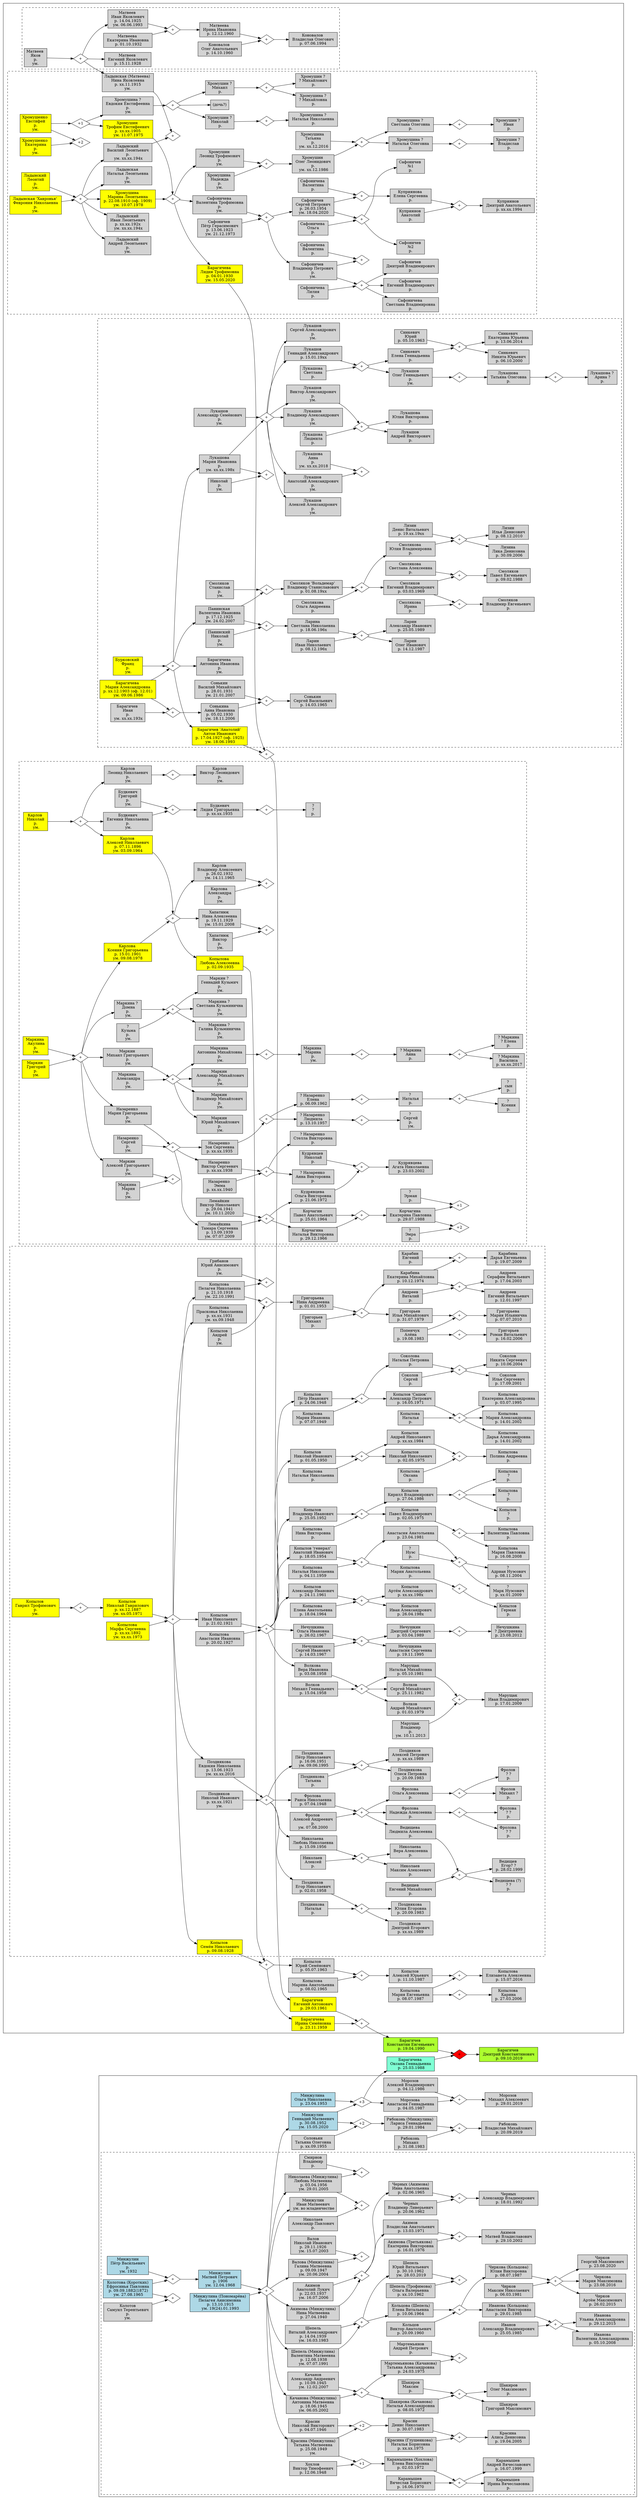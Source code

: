 digraph Генеалогия {
// общее описалово
	fontname=Helvetica;
	// * Линии
	splines=curved;
	//splines=spline;
	splines=true;
	ratio=fill;
	//size="70,10"
	//page="8.5,11"

	// 1 - dot, без "LR" будет сверху вниз
	rankdir=LR;

	// 2 - дерево во все стороны
	//layout="fdp"; 
	mindist=100;

	// 3 - ещё что-то
	//layout="neato";
	//layout="twopi"; // опачки, похоже на правду
	minlen=150;
	overlap=prism;		

// *** ближайшие -- готово
	// люди #a0f008
		subgraph clusterБлижайшие{ color=white
		"БарагичевКЕ"	[style=filled fillcolor=greenyellow shape=box label="Барагичев \n Константин Евгеньевич \n р. 19.04.1990"]
		"МинжулинаОГ"	[style=filled fillcolor=aquamarine shape=box label="Барагичева \n Оксана Геннадьевна \n р. 25.03.1988"]
		"БарагичевДК"	[style=filled fillcolor=greenyellow shape=box label="Барагичев \n Дмитрий Константинович \n р. 09.10.2019"]
		}
		subgraph clusterСоСтороныКонстантина{
		"БарагичевЕА"	[style=filled fillcolor=yellow shape=box label="Барагичев \n Евгений Антонович \n р. 29.03.1961"]
		"БарагичеваИС"	[style=filled fillcolor=yellow shape=box label="Барагичева \n Ирина Семёновна \n р. 23.11.1959"]
		"КопыловСН" 	[style=filled fillcolor=yellow shape=box label="Копылов \n Семён Николаевич \n р. 09.08.1928"]
		"КопыловаЛА"	[style=filled fillcolor=yellow shape=box label="Копылова \n Любовь Алексеевна \n р. 02.09.1935"]
		"КопыловЮС" 	[style=filled shape=box label="Копылов \n Юрий Семёнович \n р. 05.07.1963"]
		"КопыловаМА"	[style=filled shape=box label="Копылова \n Марина Анатольевна \n р. 08.02.1965"]
		"КопыловАЮ" 	[style=filled shape=box label="Копылов \n Алексей Юрьевич \n р. 11.10.1987"]
		"КопыловаМЕ"	[style=filled shape=box label="Копылова \n Мария Евгеньевна \n р. 08.07.1987 "]
		"КопыловаЕА" 	[style=filled shape=box label="Копылова \n Елизавета Алексеевна \n р. 15.07.2016"]
		//"бывшийКопыловойМаши"	[style=filled shape=circle label="?"]
		"КопыловаКарина"	[style=filled shape=box label="Копылова \n Карина \n р. 27.03.2006 "]
		"БарагичевАИ" 	[style=filled fillcolor=yellow shape=box label="Барагичев 'Анатолий' \n Антон Иванович \n р. 17.04.1927 (оф. 1925) \n ум. 18.06.1993"]
		"БарагичеваЛТ"	[style=filled fillcolor=yellow shape=box label="Барагичева \n Лидия Трофимовна \n р. 04.01.1930 \n ум. 15.05.2020"]
		}
		subgraph clusterСоСтороныОксаны{			
		"МинжулинаОН"	[style=filled fillcolor=lightblue shape=box label="Минжулина \n Ольга Николаевна \n р. 23.04.1953"]
		"МинжулинГМ" 	[style=filled fillcolor=lightblue shape=box label="Минжулин \n Геннадий Матвеевич \n р. 30.08.1952 \n ум. 15.05.2020"]
		"МорозовАВ" 	[style=filled shape=box label="Морозов \n Алексей Владимирович \n р. 04.12.1986"]
		"МорозоваАГ"	[style=filled shape=box label="Морозова \n Анастасия Геннадьевна \n р. 04.05.1987"]
		"МорозовМА" 	[style=filled shape=box label="Морозов \n Михаил Алексеевич \n р. 29.01.2019"]
		}

	// союзы
		subgraph clusterБлижайшие{ color=white
			"бракБарагичевМинжулина" [style=filled fillcolor="#ff0000" shape=diamond label="+"]
		}
		"бракБарагичевКопылова" [style=filled fillcolor=white shape=diamond label="+"]
		{"БарагичевКЕ" "МинжулинаОГ"} -> "бракБарагичевМинжулина"
		"бракМинжулинВалова" [style=filled fillcolor=white shape=diamond label="+3"]			
		{"МинжулинГМ" "МинжулинаОН"} -> "бракМинжулинВалова"
		"бракМорозовМинжулина" [style=filled fillcolor=white shape=diamond label="+"]
		{"МорозовАВ" "МорозоваАГ"} -> "бракМорозовМинжулина"
		{"БарагичевЕА" "БарагичеваИС"} -> "бракБарагичевКопылова"
		"бракКопыловКарлова" [style=filled fillcolor=white shape=diamond label="+"]
		{"КопыловСН" "КопыловаЛА"} -> "бракКопыловКарлова"
		"бракКопыловКрылова" [style=filled fillcolor=white shape=diamond label="+"]
		{"КопыловЮС" "КопыловаМА"} -> "бракКопыловКрылова"
		"бракКопыловаЛёшки" [style=filled fillcolor=white shape=diamond label="+"]
		{"КопыловАЮ" "КопыловаМЕ"} -> "бракКопыловаЛёшки"
		"бракКопыловойМаши1" [style=filled fillcolor=white shape=diamond label="+"]
		{"КопыловаМЕ" /*"бывшийКопыловойМаши"*/} -> "бракКопыловойМаши1"		
		subgraph clusterZ1{ color=white
		"бракБарагичевХромушина" [style=filled fillcolor=white shape=diamond label="+"]
		}
		{"БарагичевАИ" "БарагичеваЛТ"} -> "бракБарагичевХромушина"
		
	// дети в союзах вне групп
		"бракБарагичевМинжулина" -> "БарагичевДК"		
	// дети в союзах
		subgraph clusterСоСтороныКонстантина{ //color=white
		"бракБарагичевКопылова" -> "БарагичевКЕ"
		"бракКопыловКарлова" -> "БарагичеваИС"
		"бракКопыловКарлова" -> "КопыловЮС"
		"бракКопыловКрылова" -> "КопыловАЮ"
		"бракКопыловаЛёшки" -> "КопыловаЕА"
		"бракКопыловойМаши1" -> "КопыловаКарина"
		"бракБарагичевХромушина" -> "БарагичевЕА"
		}
		subgraph clusterСоСтороныОксаны{ //color=white
		"бракМинжулинВалова" -> "МинжулинаОГ"
		"бракМинжулинВалова" -> "МорозоваАГ"
		"бракМорозовМинжулина" -> "МорозовМА"
		}

// *** Барагичевы -- готово
	subgraph clusterСоСтороныКонстантина{ 
	// люди
		subgraph clusterA{ style=dashed 
		"БурковскийФ"	[style=filled fillcolor=yellow shape=box label="Бурковский \n Франц \n р. \n ум."]
		"БарагичевИ"	[style=filled shape=box label="Барагичев \n Иван \n р. \n ум. хх.хх.193х"]
		"БарагичеваМА"	[style=filled fillcolor=yellow shape=box label="Барагичева \n Мария Александровна \n р. хх.12.1903 (оф. 12.01) \n ум. 09.06.1986"]
		subgraph clusterY{ style=dashed color=white		
		"СонькинВ"	[style=filled shape=box label="Сонькин \n Василий Михайлович \n р. 28.01.1931 \n ум. 21.01.2007"]
		"СонькинаАИ"	[style=filled shape=box label="Сонькина \n Анна Ивановна \n р. 05.02.1930 \n ум. 18.11.2006"]
		"СонькинСВ"	[style=filled shape=box label="Сонькин \n Сергей Васильевич \n р. 14.03.1965"]
		}
		subgraph clusterX{ style=dashed color=white		
		"ПанинскаяВИ"	[style=filled shape=box label="Панинская \n Валентина Ивановна \n р. 17.12.1925 \n ум. 24.02.2007"]
		"ПанинскийН"	[style=filled shape=box label="Панинский \n Николай \n р. \n ум."]
		"ЛаринаСН"	[style=filled shape=box label="Ларина \n Светлана Николаевна \n р. 18.06.196х"]
		"СмоляковС"	[style=filled shape=box label="Смоляков \n Станислав \n р. \n ум."]
		"СмоляковВС"	[style=filled shape=box label="Смоляков 'Вольдемар' \n Владимир Станиславович \n р. 01.08.19хх"]
		"СмоляковаОА"	[style=filled shape=box label="Смолякова \n Ольга Андреевна \n р. "]
		"СмоляковЕВ"	[style=filled shape=box label="Смоляков \n Евгений Владимирович \n р. 03.03.1969"]
		"СмоляковаЮВ"	[style=filled shape=box label="Смолякова \n Юлия Владимировна \n р. "]
		"СмоляковаСА"	[style=filled shape=box label="Смолякова \n Светлана Алексеевна \n р. "]
		"СмоляковаИрина"	[style=filled shape=box label="Смолякова \n Ирина \n р. "]
		"ЛизинДВ"	[style=filled shape=box label="Лизин \n Денис Витальевич \n р. 19.хх.19хх"]
		"ЛизинаЛД"	[style=filled shape=box label="Лизина \n Лика Денисовна \n р. 30.09.2006"]
		"ЛизинИД"	[style=filled shape=box label="Лизин \n Илья Денисович \n р. 08.12.2010"]
		"СмоляковПЕ"	[style=filled shape=box label="Смоляков\n Павел Евгеньевич \n р. 09.02.1988"]
		"СмоляковВЕ"	[style=filled shape=box label="Смоляков \n Владимир Евгеньевич \n р. "]
		"ЛаринИН"	[style=filled shape=box label="Ларин \n Иван Николаевич \n р. 08.12.196х"]
		"ЛаринОИ"	[style=filled shape=box label="Ларин \n Олег Иванович \n р. 14.12.1987"]
		"ЛаринАИ"	[style=filled shape=box label="Ларин \n Александр Иванович \n р. 25.05.1989"]
		}
		"БарагичеваАИ"	[style=filled shape=box label="Барагичева \n Антонина Ивановна \n р. \n ум. "]
		subgraph clusterЛукашовы{ style=dashed color=white
		"ЛукашоваМИ"	[style=filled shape=box label="Лукашова \n Мария Ивановна \n р. \n ум. хх.хх.198х"]
		"ЛукашовАС"	[style=filled shape=box label="Лукашов \n Александр Семёнович \n р. \n ум. "]
		"НиколайМужЛукашовой"	[style=filled shape=box label="Николай \n р. \n ум. "]
		"ЛукашовВикА"	[style=filled shape=box label="Лукашов \n Виктор Александрович \n р. \n ум. "]
		"ЛукашовГА"	[style=filled shape=box label="Лукашов \n Геннадий Александрович \n р. 15.01.19хх"]
		"ЛукашовВлА"	[style=filled shape=box label="Лукашов \n Владимир Александрович \n р. \n ум. "]
		"ЛукашовАнА"	[style=filled shape=box label="Лукашов \n Анатолий Александрович \n р. \n ум. "]
		"ЛукашоваАнна"	[style=filled shape=box label="Лукашова \n Анна \n р. \n ум. хх.хх.2018"]
		"ЛукашовСА"	[style=filled shape=box label="Лукашов \n Сергей Александрович \n р. \n ум. "]
		"ЛукашовАлА"	[style=filled shape=box label="Лукашов \n Алексей Александрович \n р. \n ум. "]
		"ЛукашоваЛ"	[style=filled shape=box label="Лукашова \n Людмила \n р. "]
		"ЛукашовАВик"	[style=filled shape=box label="Лукашов \n Андрей Викторович \n р. "]
		"ЛукашоваЮВ"	[style=filled shape=box label="Лукашова \n Юлия Викторовна \n р. "]
		"ЛукашоваСвета"	[style=filled shape=box label="Лукашова \n Светлана \n р. "]
		"ЛукашовОГ"	[style=filled shape=box label="Лукашов \n Олег Геннадьевич \n р. \n ум. "]
		"ЛукашоваТО"	[style=filled shape=box label="Лукашова \n Татьяна Олеговна \n р. "]
		"ЛукашоваАрина"	[style=filled shape=box label="Лукашова ? \n Арина ? \n р. "]
		"СинкевичЕГ"	[style=filled shape=box label="Синкевич \n Елена Геннадьевна \n р. "]
		"СинкевичЮрий"	[style=filled shape=box label="Синкевич \n Юрий \n р. 05.10.1963"]
		"СинкевичНЮ"	[style=filled shape=box label="Синкевич \n Никита Юрьевич \n р. 06.10.2000"]
		"СинкевичЕЮ"	[style=filled shape=box label="Синкевич \n Екатерина Юрьевна \n р. 13.06.2014"]
		}

	// союзы
		subgraph clusterЛукашовы{ style=dashed color=white
		"бракЛукашовОлег" [style=filled fillcolor=white shape=diamond label="+"]
		{"ЛукашовОГ"} -> "бракЛукашовОлег"
		"бракЛукашоваТатьяна" [style=filled fillcolor=white shape=diamond label="+"]
		{"ЛукашоваТО"} -> "бракЛукашоваТатьяна"
		"бракСинкевичЛукашова" [style=filled fillcolor=white shape=diamond label="+"]
		{"СинкевичЮрий" "СинкевичЕГ"} -> "бракСинкевичЛукашова"
		"бракЛукашовГеннадий" [style=filled fillcolor=white shape=diamond label="+"]
		{"ЛукашовГА" "ЛукашоваСвета"} -> "бракЛукашовГеннадий"
		"бракЛукашовАнатолий" [style=filled fillcolor=white shape=diamond label="+"]
		{"ЛукашовАнА" "ЛукашоваАнна"} -> "бракЛукашовАнатолий"
		"бракЛукашовВиктор" [style=filled fillcolor=white shape=diamond label="+"]
		{"ЛукашовВикА" "ЛукашоваЛ"} -> "бракЛукашовВиктор"
		"бракЛукашовБарагичева" [style=filled fillcolor=white shape=diamond label="+"]
		{"ЛукашовАС" "ЛукашоваМИ"} -> "бракЛукашовБарагичева"
		"бракЛукашовойМарии" [style=filled fillcolor=white shape=diamond label="+"]
		{"НиколайМужЛукашовой" "ЛукашоваМИ"} -> "бракЛукашовойМарии"
		}
		subgraph clusterX{ style=dashed color=white		
		"бракЛаринПанинская" [style=filled fillcolor=white shape=diamond label="+"]
		{"ЛаринаСН" "ЛаринИН"} -> "бракЛаринПанинская"
		"бракСмоляковВольдемар" [style=filled fillcolor=white shape=diamond label="+"]
		{"СмоляковВС" "СмоляковаОА"} -> "бракСмоляковВольдемар"
		"бракЛизинСмолякова" [style=filled fillcolor=white shape=diamond label="+"]
		{"ЛизинДВ" "СмоляковаЮВ"} -> "бракЛизинСмолякова"
		"бракСмоляковЕвгений1" [style=filled fillcolor=white shape=diamond label="+"]
		{"СмоляковЕВ" "СмоляковаСА"} -> "бракСмоляковЕвгений1"
		"бракСмоляковЕвгений2" [style=filled fillcolor=white shape=diamond label="+"]
		{"СмоляковЕВ" "СмоляковаИрина"} -> "бракСмоляковЕвгений2"
		"бракСмоляковБарагичева" [style=filled fillcolor=white shape=diamond label="+"]
		{"СмоляковС" "ПанинскаяВИ"} -> "бракСмоляковБарагичева"
		"бракПанинскийБарагичева" [style=filled fillcolor=white shape=diamond label="+"]
		{"ПанинскийН" "ПанинскаяВИ"} -> "бракПанинскийБарагичева"
		}
		subgraph clusterY{ style=dashed color=white
 		"бракСонькинБарагичева" [style=filled fillcolor=white shape=diamond label="+"]
		{"СонькинВ" "СонькинаАИ"} -> "бракСонькинБарагичева"
		}
		"бракБурковские" [style=filled fillcolor=white shape=diamond label="+"]
		{"БарагичеваМА" "БурковскийФ"} -> "бракБурковские"
		"бракБарагичевБурковская" [style=filled fillcolor=white shape=diamond label="+"]
		{"БарагичевИ" "БарагичеваМА"} -> "бракБарагичевБурковская"

	// дети
		"бракЛукашовОлег" -> "ЛукашоваТО"
		"бракЛукашоваТатьяна" -> "ЛукашоваАрина"
		"бракСинкевичЛукашова" -> "СинкевичНЮ"
		"бракСинкевичЛукашова" -> "СинкевичЕЮ"
		"бракЛукашовГеннадий" -> "ЛукашовОГ"
		"бракЛукашовГеннадий" -> "СинкевичЕГ"
		"бракЛукашовВиктор" -> "ЛукашоваЮВ"
		"бракЛукашовВиктор" -> "ЛукашовАВик"
		"бракЛукашовБарагичева" -> "ЛукашовВикА"
		"бракЛукашовБарагичева" -> "ЛукашовГА"
		"бракЛукашовБарагичева" -> "ЛукашовВлА"
		"бракЛукашовБарагичева" -> "ЛукашовАнА"
		"бракЛукашовБарагичева" -> "ЛукашовСА"
		"бракЛукашовБарагичева" -> "ЛукашовАлА"
		"бракЛаринПанинская" -> "ЛаринАИ"
		"бракЛаринПанинская" -> "ЛаринОИ"
		"бракСмоляковВольдемар" -> "СмоляковЕВ"
		"бракСмоляковВольдемар" -> "СмоляковаЮВ"
		"бракСмоляковЕвгений1" -> "СмоляковПЕ"
		"бракСмоляковЕвгений2" -> "СмоляковВЕ"
		"бракЛизинСмолякова" -> "ЛизинИД"
		"бракЛизинСмолякова" -> "ЛизинаЛД"
		"бракСмоляковБарагичева" -> "СмоляковВС"
		"бракПанинскийБарагичева" -> "ЛаринаСН"
		"бракБурковские" -> "ПанинскаяВИ"
		"бракБурковские" -> "БарагичеваАИ"
		"бракБурковские" -> "ЛукашоваМИ"
		"бракБарагичевБурковская" -> "СонькинаАИ"
		"бракСонькинБарагичева" -> "СонькинСВ"
		"бракБурковские" -> "БарагичевАИ"
	}

// *** Хромушины -- готово
	// люди
		subgraph clusterZ1{ color=white
		subgraph clusterB{ style=dashed  color=black
 		"ХромушенкоЕ"	[style=filled fillcolor=yellow shape=box label="Хромушенко \n Евстифей \n р. \n ум. "]
 		"ХромушенкоЕк"	[style=filled fillcolor=yellow shape=box label="Хромушенко \n Екатерина \n р. \n ум. "]
		"ЛадынскийЛ"	[style=filled fillcolor=yellow shape=box label="Ладынский \n Леонтий \n р. \n ум. "]
		"ЛадынскаяХ"	[style=filled fillcolor=yellow shape=box label="Ладынская 'Хавронья' \n Феврония Николаевна \n р. \n ум. "]
		"ХромушинТЕ"	[style=filled fillcolor=yellow shape=box label="Хромушин \n Трофим Евстифеевич \n р. хх.хх.1905 \n ум. 11.07.1975"]
		"ХромушинаМЛ"	[style=filled fillcolor=yellow shape=box label="Хромушина \n Марина Леонтьевна \n р. 22.08.1910 (оф. 1909) \n ум. 10.07.1978"]
		"ХромушинаЕЕ"	[style=filled shape=box label="Хромушина ?\n Евдокия Евстифеевна \n р. \n ум."]
		"Хромушина_дочьЕвд"	[style=filled shape=box label="(дочь?)"]
		"ХромушинМих"	[style=filled shape=box label="Хромушин ?\n Михаил \n р."]
		"Хромушин_сынМ"	[style=filled shape=box label="Хромушин ?\n ? Михайлович \n р."]
		"Хромушина_дочьМ"	[style=filled shape=box label="Хромушина ?\n ? Михайловна \n р."]
		"ХромушинНик"	[style=filled shape=box label="Хромушин ?\n Николай \n р."]
		"ХромушинаНН"	[style=filled shape=box label="Хромушина ?\n Наталья Николаевна \n р."]
		"ХромушинЛТ"	[style=filled shape=box label="Хромушин \n Леонид Трофимович \n р. \n ум. "]
		"ХромушинаН"	[style=filled shape=box label="Хромушина \n Надежда \n р. \n ум. "]
		"ХромушинОЛ"	[style=filled shape=box label="Хромушин \n Олег Леонидович \n р. \n ум. хх.12.1986"]
		"ХромушинаТ"	[style=filled shape=box label="Хромушина \n Татьяна \n р. \n ум. хх.12.2016"]
		"ХромушинаНО"	[style=filled shape=box label="Хромушина ? \n Наталья Олеговна \n р. "]
		"ХромушинаСО"	[style=filled shape=box label="Хромушина ? \n Светлана Олеговна \n р. "]
		"ХромушинВс"	[style=filled shape=box label="Хромушин ? \n Владислав \n р."]
		"ХромушинИ"	[style=filled shape=box label="Хромушин ? \n Иван \n р."]
		"СафоничеваВТ"	[style=filled shape=box label="Сафоничева \n Валентина Трофимовна \n р. \n ум. "]
		"СафоничевПГ"	[style=filled shape=box label="Сафоничев \n Пётр Герасимович \n р. 13.06.1923 \n ум. 21.12.1973"]
		"СафоничевСП"	[style=filled shape=box label="Сафоничев \n Сергей Петрович \n р. 26.03.1954 \n ум. 18.04.2020"]
		"СафоничевВП"	[style=filled shape=box label="Сафоничев \n Владимир Петрович \n р. \n ум. "]
		"СафоничеваВал_В"	[style=filled shape=box label="Сафоничева \n Валентина \n р. "]
		"СафоничеваЛл"	[style=filled shape=box label="Сафоничева \n Лилия \n р. "]
		"СафоничевЕВ"	[style=filled shape=box label="Сафоничев \n Евгений Владимирович \n р. "]
		"СафоничевДВ"	[style=filled shape=box label="Сафоничев \n Дмитрий Владимирович \n р. "]
		"СафоничеваСВ"	[style=filled shape=box label="Сафоничева \n Светлана Владимировна \n р. "]
		"СафоничеваО"	[style=filled shape=box label="Сафоничева \n Ольга \n р. "]
		"СафоничеваВал_С"	[style=filled shape=box label="Сафоничева \n Валентина \n р. "]
		"Сафоничев1Серг"	[style=filled shape=box label="Сафоничев \n №1 \n р. "]
		"Сафоничев2Серг"	[style=filled shape=box label="Сафоничев \n №2 \n р. "]
		"КуприяноваЕС"	[style=filled shape=box label="Куприянова \n Елена Сергеевна \n р. "]
		"КуприяновА"	[style=filled shape=box label="Куприянов \n Анатолий \n р. "]
		"КуприяновДА"	[style=filled shape=box label="Куприянов \n Дмитрий Анатольевич \n р. хх.хх.1994"]
		"ЛадынскаяНЛ"	[style=filled shape=box label="Ладынская \n Наталья Леонтьевна \n р. \n ум. "]
		"ЛадынскийАндЛ"	[style=filled shape=box label="Ладынский \n Андрей Леонтьевич \n р. \n ум. "]
		"ЛадынскийВасЛ"	[style=filled shape=box label="Ладынский \n Василий Леонтьевич \n р. \n ум. хх.хх.194х"]
		"ЛадынскийИвЛ"	[style=filled shape=box label="Ладынский \n Иван Леонтьевич \n р. хх.хх.192х \n ум. хх.хх.194х"]
		"ЛадынскаяНЯ"	[style=filled shape=box label="Ладынская (Матвеева) \n Нина Яковлевна \n р. хх.11.1915 \n ум. "]	

	// союзы
		subgraph clusterZ167{ color=white
		"бракКуприяновСафоничева" [style=filled fillcolor=white shape=diamond label="+"]
		{"КуприяновА" "КуприяноваЕС"} -> "бракКуприяновСафоничева"
		"бракСафоничевСергейОл" [style=filled fillcolor=white shape=diamond label="+"]
		{"СафоничевСП" "СафоничеваО"} -> "бракСафоничевСергейОл"
		"бракСафоничевСергейВал" [style=filled fillcolor=white shape=diamond label="+"]
		{"СафоничевСП" "СафоничеваВал_С"} -> "бракСафоничевСергейВал"
		}
		subgraph clusterZ168{ color=white
		"бракСафоничевВладимирЛл" [style=filled fillcolor=white shape=diamond label="+"]
		{"СафоничевВП" "СафоничеваЛл"} -> "бракСафоничевВладимирЛл"
		"бракСафоничевВладимирВал" [style=filled fillcolor=white shape=diamond label="+"]
		{"СафоничевВП" "СафоничеваВал_В"} -> "бракСафоничевВладимирВал"
		}
		"бракСафоничевХромушина" [style=filled fillcolor=white shape=diamond label="+"]
		{"СафоничевПГ" "СафоничеваВТ"} -> "бракСафоничевХромушина"
		"бракХромушинаНО" [style=filled fillcolor=white shape=diamond label="+"]
		{"ХромушинаНО"} -> "бракХромушинаНО"
		"бракХромушинаСО" [style=filled fillcolor=white shape=diamond label="+"]
		{"ХромушинаСО"} -> "бракХромушинаСО"
		"бракХромушинОлег" [style=filled fillcolor=white shape=diamond label="+"]
		{"ХромушинОЛ" "ХромушинаТ"} -> "бракХромушинОлег"
		"бракХромушинЛеонид" [style=filled fillcolor=white shape=diamond label="+"]
		{"ХромушинЛТ" "ХромушинаН"} -> "бракХромушинЛеонид"
		"бракХромушинойЕвдокии" [style=filled fillcolor=white shape=diamond label="+"]
		{"ХромушинаЕЕ"} -> "бракХромушинойЕвдокии"
		"бракХромушинаМих" [style=filled fillcolor=white shape=diamond label="+"]
		{"ХромушинМих"} -> "бракХромушинаМих"
		"бракХромушинаНик" [style=filled fillcolor=white shape=diamond label="+"]
		{"ХромушинНик"} -> "бракХромушинаНик"
		"бракЛадынский" [style=filled fillcolor=white shape=diamond label="+"]
		{"ЛадынскийЛ" "ЛадынскаяХ"} -> "бракЛадынский"
		"бракХромушенко1" [style=filled fillcolor=white shape=diamond label="+1"]
		{"ХромушенкоЕ"} -> "бракХромушенко1"
		"бракХромушенко2" [style=filled fillcolor=white shape=diamond label="+2"]
		{"ХромушенкоЕ" "ХромушенкоЕк"} -> "бракХромушенко2"
		"бракХромушенкоЛадынская" [style=filled fillcolor=white shape=diamond label="+"]
		{"ХромушинТЕ" "ХромушинаМЛ"} -> "бракХромушенкоЛадынская"
		"бракЛадынскийМатвеева" [style=filled fillcolor=white shape=diamond label="+"]
		{"ЛадынскийВасЛ" "ЛадынскаяНЯ"} -> "бракЛадынскийМатвеева"

	// дети
		"бракКуприяновСафоничева" -> "КуприяновДА"
		"бракСафоничевСергейВал" -> "КуприяноваЕС"
		"бракСафоничевСергейОл" -> "Сафоничев1Серг"
		"бракСафоничевСергейОл" -> "Сафоничев2Серг"
		"бракСафоничевВладимирЛл" -> "СафоничеваСВ"
		"бракСафоничевВладимирЛл" -> "СафоничевДВ"
		"бракСафоничевВладимирЛл" -> "СафоничевЕВ"
		"бракСафоничевХромушина" -> "СафоничевСП"
		"бракСафоничевХромушина" -> "СафоничевВП"
		"бракХромушинаМих" -> "Хромушина_дочьМ"
		"бракХромушинаМих" -> "Хромушин_сынМ"
		"бракХромушинаНик" -> "ХромушинаНН"
		"бракХромушинойЕвдокии" -> "ХромушинМих"
		"бракХромушинойЕвдокии" -> "ХромушинНик"
		"бракХромушинойЕвдокии" -> "Хромушина_дочьЕвд"
		"бракХромушинЛеонид" -> "ХромушинОЛ"
		"бракХромушинОлег" -> "ХромушинаСО"
		"бракХромушинОлег" -> "ХромушинаНО"
		"бракХромушинаСО" -> "ХромушинИ"
		"бракХромушинаНО" -> "ХромушинВс"
		"бракХромушенкоЛадынская" -> "ХромушинЛТ"
		"бракХромушенкоЛадынская" -> "БарагичеваЛТ"
		"бракХромушенкоЛадынская" -> "СафоничеваВТ"
		"бракЛадынский" -> "ЛадынскийАндЛ"
		"бракЛадынский" -> "ЛадынскийВасЛ"
		"бракЛадынский" -> "ЛадынскийИвЛ"
		"бракЛадынский" -> "ЛадынскаяНЛ"
		"бракЛадынский" -> "ХромушинаМЛ"
		"бракХромушенко1" -> "ХромушинТЕ"
		"бракХромушенко1" -> "ХромушинаЕЕ"
		}
	}	

// *** Матвеевы -- готово
	// люди
		subgraph clusterZ1{ color=white
		subgraph clusterZ{ style=dashed color=black
 		"МатвеевЯков"	[style=filled shape=box label="Матвеев \n Яков \n р. \n ум. "]
		"МатвеевИвЯк"	[style=filled shape=box label="Матвеев \n Иван Яковлевич \n р. 14.04.1925 \n ум. 06.06.1993 "]
		"МатвеевЕвЯк"	[style=filled shape=box label="Матвеев \n Евгений Яковлевич \n р. 15.11.1928 "]
		"МатвееваЕИ"	[style=filled shape=box label="Матвеева \n Екатерина Ивановна \n р. 01.10.1932"]
		"МатвееваИИ"	[style=filled shape=box label="Матвеева \n Ирина Ивановна \n р. 12.12.1960"]
		"КоноваловОА"	[style=filled shape=box label="Коновалов \n Олег Анатольевич \n р. 14.10.1960 "]
		"КоноваловВО"	[style=filled shape=box label="Коновалов \n Владислав Олегович \n р. 07.06.1994 "]

	// союзы
		"бракМатвеевИ" [style=filled fillcolor=white shape=diamond label="+"]
		{"МатвеевИвЯк" "МатвееваЕИ"} -> "бракМатвеевИ"
		"бракМатвеевЯ" [style=filled fillcolor=white shape=diamond label="+"]
		{"МатвеевЯков"} -> "бракМатвеевЯ"
		"бракКоноваловМатвеева" [style=filled fillcolor=white shape=diamond label="+"]
		{"КоноваловОА" "МатвееваИИ"} -> "бракКоноваловМатвеева"

	// дети	
		"бракМатвеевЯ" -> "МатвеевИвЯк"
		"бракМатвеевЯ" -> "МатвеевЕвЯк"
		"бракМатвеевЯ" -> "ЛадынскаяНЯ"
		"бракМатвеевИ" -> "МатвееваИИ"
		"бракКоноваловМатвеева" -> "КоноваловВО"
		}}

// *** Маркины-Карловы 
	// люди	
		subgraph clusterD{ style=dashed
		"МаркинГ"	[style=filled fillcolor=yellow shape=box label="Маркин \n  Григорий \n р. \n ум."]
		"МаркинаАк"	[style=filled fillcolor=yellow shape=box label="Маркина \n  Акулина \n р. \n ум."]
		subgraph clusterЛюбовиАлексеевныРодня{ style=dotted "КопыловаЛА" color=white
		subgraph clusterДетиКсении{ style=dotted "КопыловаЛА" color=white
		"КарловВА"	[style=filled shape=box label="Карлов \n Владимир Алексеевич \n р. 26.02.1932 \n ум. 14.11.1965 "]
		"КарловаА"	[style=filled shape=box label="Карлова \n Александра \n р. \n ум."]
		"ХапатнюкВ"	[style=filled shape=box label="Хапатнюк \n Виктор \n р. \n ум."]
		"ХапатнюкНА"	[style=filled shape=box label="Хапатнюк \n Нина Алексеевна \n р. 19.11.1929 \n ум. 15.01.2008 "]
		}
		"МаркинАкМ"	[style=filled shape=box label="Маркин \n  Александр Михайлович \n р. \n ум."]
		"МаркинВлМ"	[style=filled shape=box label="Маркин \n Владимир Михайлович \n р. \n ум."]
		"МаркинЮМ"	[style=filled shape=box label="Маркин \n  Юрий Михайлович \n р. \n ум."]
		"МаркинаАтМ"	[style=filled shape=box label="Маркина \n Антонина Михайловна \n р. \n ум."]
		"МаркинаСК"	[style=filled shape=box label="Маркина ? \n Светлана Кузьминична \n р. \n ум."]
		"МаркинаГК"	[style=filled shape=box label="Маркина ? \n Галина Кузьминична \n р. \n ум."]
		"МаркинГК"	[style=filled shape=box label="Маркин ? \n Геннадий Кузьмич \n р. \n ум."]
		}
		"НазаренкоС"	[style=filled shape=box label=" Назаренко \n  Сергей \n р. \n ум."]
		"НазаренкоМГ"	[style=filled shape=box label="Назаренко \n Мария Григорьевна \n р. \n ум."]
		"МаркинМГ"	[style=filled shape=box label="Маркин \n Михаил Григорьевич \n р. \n ум."]
		"МаркинаАл"	[style=filled shape=box label="Маркина \n  Александра \n р. \n ум."]
		"МаркинАГ"	[style=filled shape=box label="Маркин \n Алексей Григорьевич \n р. \n ум."]
		"Домна"	[style=filled shape=box label="Маркина ? \n  Домна \n р. \n ум."]
		"Кузьма"	[style=filled shape=box label=" ? \n  Кузьма \n р. \n ум."]
		"КарловАН"	[style=filled fillcolor=yellow fillcolor=yellow shape=box label="Карлов \n Алексей Николаевич \n р. 07.11.1896 \n ум. 03.09.1964 "]
		"КарловаКГ"	[style=filled fillcolor=yellow shape=box label="Карлова \n Ксения Григорьевна \n р. 15.01.1901 \n ум. 09.08.1978 "]
		"МаркинаМар"	[style=filled shape=box label="Маркина \n  Мария \n р. \n ум."]
		subgraph clusterНазаренко{ style=dotted color=white
		"НазаренкоЗС"	[style=filled shape=box label="Назаренко \n Зоя Сергеевна \n р. хх.хх.1935 "]
		"НазаренкоВС"	[style=filled shape=box label="Назаренко \n Виктор Сергеевич \n р. хх.хх.1938 "]
		"НазаренкоЭмма"	[style=filled shape=box label="Назаренко \n Эмма \n р. хх.хх.1940 "]
		"ЛемайкинаТС"	[style=filled shape=box label="Лемайкина \n Тамара Сергеевна \n р. 13.09.1939 \n ум. 07.07.2009 "]
		"ЛемайкинВН"	[style=filled shape=box label="Лемайкин \n Виктор Николаевич \n р. 29.04.1941 \n ум. 10.11.2020 "]
		}
		subgraph clusterКарловыБудкевич{ style=dotted color=white
		"КарловНик"	[style=filled fillcolor=yellow shape=box label="Карлов \n Николай \n р. \n ум."]
		"КарловЛН"	[style=filled shape=box label=" Карлов \n Леонид Николаевич \n р. \n ум."]
		"БудкевичЕН"	[style=filled shape=box label=" Будкевич \n Евгения Николаевна \n р. \n ум."]
		"БудкевичГр"	[style=filled shape=box label=" Будкевич \n Григорий \n р. \n ум."]
		"КарловВЛ"	[style=filled shape=box label=" Карлов \n Виктор Леонидович \n р. \n ум."]
		"БудкевичЛГ"	[style=filled shape=box label=" Будкевич \n Лидия Григорьевна \n р. хх.хх.1935 "]
		"БудкевичСын"	[style=filled shape=box label=" ? \n ? \n р. "]
		}
		"МаркинаМн"	[style=filled shape=box label="Маркина \n Марина \n р. \n ум."]
		"МаркинаАнна"	[style=filled shape=box label=" ? Маркина \n Анна \n р. "]
		"МаркинВас"	[style=filled shape=box label=" ? Маркина \n Василиса \n р. хх.хх.2017"]
		"МаркинаЕл"	[style=filled shape=box label=" ? Маркина \n ? Елена \n р. "]
		"НазаренкоЕлена"	[style=filled shape=box label="? Назаренко \n Елена \n р. 06.09.1962"]
		"неНазаренкоНаталья"	[style=filled shape=box label="? \n Наталья \n р. "]
		"неНазаренкоКсения"	[style=filled shape=box label="? \n Ксения \n р. "]
		"неНазаренкоМальчик"	[style=filled shape=box label="? \n сын \n р. "]
		"НазаренкоЛюдмила"	[style=filled shape=box label="? Назаренко \n Людмила \n р. 13.10.1957"]
		"неНазаренкоСергей"	[style=filled shape=box label="? \n Сергей \n р. \n ум."]
		"НазаренкоСВ"	[style=filled shape=box label="? Назаренко \n Стелла Викторовна \n р. "]
		"НазаренкоАВ"	[style=filled shape=box label="? Назаренко \n Анна Викторовна \n р. "]
		"КудрявцеваОВ"	[style=filled shape=box label="Кудрявцева \n Ольга Викторовна \n р. 21.06.1972"]
		"КудрявцевН"	[style=filled shape=box label="Кудрявцев \n Николай \n р. "]
		"КорчагинаНВ"	[style=filled shape=box label="Корчагина \n Наталья Викторовна \n р. 29.12.1966"]
		"КорчагинПав"	[style=filled shape=box label="Корчагин \n Павел Анатольевич \n р. 25.01.1964"]
		"КудрявцеваАН"	[style=filled shape=box label="Кудрявцева \n Агата Николаевна \n р. 23.03.2002"]
		"КорчагинаЕП"	[style=filled shape=box label="Корчагина \n Екатерина Павловна \n р. 29.07.1988"]
		"неКорчагинЭрман"	[style=filled shape=box label="? \n Эрман \n р. "]
		"неКорчагинЭмра"	[style=filled shape=box label="? \n Эмра \n р. "]
	// союзы
		"бракМаркинойАнны" [style=filled fillcolor=white shape=diamond label="+"]
		{"МаркинаАнна"} -> "бракМаркинойАнны"
		"бракМаркинойАнт" [style=filled fillcolor=white shape=diamond label="+"]
		{"МаркинаАтМ"} -> "бракМаркинойАнт"
		"бракМаркинойМн" [style=filled fillcolor=white shape=diamond label="+"]
		{"МаркинаМн"} -> "бракМаркинойМн"
		"бракМаркинаАл" [style=filled fillcolor=white shape=diamond label="+"]
		{"МаркинАГ" "МаркинаМар"} -> "бракМаркинаАл"
		"бракМаркинаМих" [style=filled fillcolor=white shape=diamond label="+"]
		{"МаркинМГ" "МаркинаАл"} -> "бракМаркинаМих"
		"бракНазаренкоМаркина" [style=filled fillcolor=white shape=diamond label="+"]
		{"НазаренкоС" "НазаренкоМГ"} -> "бракНазаренкоМаркина"
		"бракКузьмыДомны" [style=filled fillcolor=white shape=diamond label="+"]
		{"Кузьма" "Домна"} -> "бракКузьмыДомны"
		"бракМаркины" [style=filled fillcolor=white shape=diamond label="+"]
		{"МаркинГ" "МаркинаАк"} -> "бракМаркины"
		"бракКарловМаркина" [style=filled fillcolor=white shape=diamond label="+"]
		{"КарловаКГ" "КарловАН"} -> "бракКарловМаркина"
		"бракКарловы2" [style=filled fillcolor=white shape=diamond label="+"]
		{"КарловВА" "КарловаА"} -> "бракКарловы2"
		"бракХапатнюкКарлова" [style=filled fillcolor=white shape=diamond label="+"]
		{"ХапатнюкВ" "ХапатнюкНА"} -> "бракХапатнюкКарлова"
		"бракНазаренкоЗои" [style=filled fillcolor=white shape=diamond label="+"]
		{"НазаренкоЗС"} -> "бракНазаренкоЗои"
		"бракНазаренкоВиктора" [style=filled fillcolor=white shape=diamond label="+"]
		{"НазаренкоВС" "НазаренкоЭмма"} -> "бракНазаренкоВиктора"
		"бракКорчагинаПавла" [style=filled fillcolor=white shape=diamond label="+"]
		{"КорчагинПав" "КорчагинаНВ"} -> "бракКорчагинаПавла"
		"бракКорчагинойЕк1" [style=filled fillcolor=white shape=diamond label="+1"]
		{"неКорчагинЭрман" "КорчагинаЕП"} -> "бракКорчагинойЕк1"
		"бракКорчагинойЕк2" [style=filled fillcolor=white shape=diamond label="+2"]
		{"неКорчагинЭмра" "КорчагинаЕП"} -> "бракКорчагинойЕк2"
		"бракЛемайкинойОльги" [style=filled fillcolor=white shape=diamond label="+"]
		{"КудрявцевН" "КудрявцеваОВ"} -> "бракЛемайкинойОльги"
		"бракЛемайкинНазаренко" [style=filled fillcolor=white shape=diamond label="+"]
		{"ЛемайкинВН" "ЛемайкинаТС"} -> "бракЛемайкинНазаренко"
		"бракКарловаНик" [style=filled fillcolor=white shape=diamond label="+"]
		{"КарловНик"} -> "бракКарловаНик"
		"бракБудкевичКарлова" [style=filled fillcolor=white shape=diamond label="+"]
		{"БудкевичГр" "БудкевичЕН"} -> "бракБудкевичКарлова"
		"бракКарловаЛеонида" [style=filled fillcolor=white shape=diamond label="+"]
		{"КарловЛН"} -> "бракКарловаЛеонида"
		"бракБудкевичЛидии" [style=filled fillcolor=white shape=diamond label="+"]
		{"БудкевичЛГ"} -> "бракБудкевичЛидии"
		"бракНазаренкоЛюдмилы" [style=filled fillcolor=white shape=diamond label="+"]
		{"НазаренкоЛюдмила"} -> "бракНазаренкоЛюдмилы"
		"бракНазаренкоЕлены" [style=filled fillcolor=white shape=diamond label="+"]
		{"НазаренкоЕлена"} -> "бракНазаренкоЕлены"
		"бракНеНазаренкоНатальи" [style=filled fillcolor=white shape=diamond label="+"]
		{"неНазаренкоНаталья"} -> "бракНеНазаренкоНатальи"
	// дети		
		"ЛемайкинВН"
		"ЛемайкинаТС"
		"НазаренкоС"
		"бракЛемайкинойОльги" -> "КудрявцеваАН"
		"бракЛемайкинНазаренко" -> "КудрявцеваОВ"
		"бракЛемайкинНазаренко" -> "КорчагинаНВ"
		"бракНазаренкоЗои" -> "НазаренкоЛюдмила"
		"бракНазаренкоЗои" -> "НазаренкоЕлена"
		"бракНазаренкоЛюдмилы" -> "неНазаренкоСергей"
		"бракНазаренкоЕлены" -> "неНазаренкоНаталья"
		"бракНеНазаренкоНатальи" -> "неНазаренкоКсения"
		"бракНеНазаренкоНатальи" -> "неНазаренкоМальчик"
		"бракНазаренкоМаркина" -> "НазаренкоЗС"
		"бракНазаренкоМаркина" -> "НазаренкоВС"
		"бракНазаренкоМаркина" -> "ЛемайкинаТС"
		"бракКорчагинаПавла" -> "КорчагинаЕП"
		"бракНазаренкоВиктора" -> "НазаренкоСВ"
		"бракНазаренкоВиктора" -> "НазаренкоАВ"
		"бракМаркины" -> "НазаренкоМГ"
		"бракКузьмыДомны" -> "МаркинГК"
		"бракКузьмыДомны" -> "МаркинаСК"
		"бракКузьмыДомны" -> "МаркинаГК"
		"бракМаркинойАнны" -> "МаркинВас"
		"бракМаркинойАнны" -> "МаркинаЕл"
		"бракМаркинойМн" -> "МаркинаАнна"
		"бракМаркинойАнт" -> "МаркинаМн"
		"бракМаркинаМих" -> "МаркинАкМ"
		"бракМаркинаМих" -> "МаркинВлМ"
		"бракМаркинаМих" -> "МаркинЮМ"
		"бракМаркинаМих" -> "МаркинаАтМ"
		"бракМаркины" -> "МаркинМГ"
		"бракМаркины" -> "МаркинАГ"
		"бракМаркины" -> "Домна"
		"бракМаркины" -> "КарловаКГ"
		subgraph clusterКарловыБудкевич{ 
		"бракКарловаНик" -> "КарловЛН"
		"бракКарловаНик" -> "БудкевичЕН"
		"бракКарловаНик" -> "КарловАН"
		"бракКарловаЛеонида" -> "КарловВЛ"
		"бракБудкевичЛидии" -> "БудкевичСын"
		"бракБудкевичКарлова" -> "БудкевичЛГ"
		}
		"бракКарловМаркина" -> "ХапатнюкНА"
		"бракКарловМаркина" -> "КопыловаЛА"
		"бракКарловМаркина" -> "КарловВА"
	}

// *** Копыловы-старшие -- готово
	// люди
		subgraph clusterC{ style=dashed 
		"КопыловГаврТроф"	[style=filled fillcolor=yellow shape=box label="Копылов \n Гаврил Трофимович \n р. \n ум. "]
		"КопыловНГавр"	[style=filled fillcolor=yellow shape=box label="Копылов \n Николай Гаврилович \n р. хх.12.1887 \n ум. хх.05.1971 "]
		"КопыловаМарфа"	[style=filled fillcolor=yellow shape=box label="Копылова \n Марфа Сергеевна \n р. хх.хх.1892 \n ум. хх.хх.1973 "]
		"КопыловаПрНик"	[style=filled shape=box label="Копылова \n Прасковья Николаевна \n р. хх.хх.1931 \n ум. хх.09.1948 "]
		"ГрибановЮА"	[style=filled shape=box label="Грибанов \n Юрий Анисимович \n р. \n ум. "]
		"КопыловАнд"	[style=filled shape=box label="Копылов \n Андрей \n р. \n ум. "]
		"КопыловаПелНик"	[style=filled shape=box label="Копылова \n Пелагея Николаевна \n р. 21.10.1918 \n ум. 22.10.1991 "]
		subgraph cluster246{ style=dotted color=white
		"ГригорьеваНА"	[style=filled shape=box label="Григорьева \n Нина Андреевна \n р. 01.01.1953 "]
		"ГригорьевМих"	[style=filled shape=box label="Григорьев \n Михаил \n р. "]
		subgraph cluster136{ style=dotted color=white
		"ГригорьевИМ"	[style=filled shape=box label="Григорьев \n Илья Михайлович \n р. 31.07.1979 "]
		"ПопенчукА"	[style=filled shape=box label="Попенчук \n Алёна \n р. 19.08.1983 "]
		"ГригорьеваМИ"	[style=filled shape=box label="Григорьева \n Мария Ильинична \n р. 07.07.2010 "]
		"ГригорьевРМ"	[style=filled shape=box label=" Григорьев \n Роман Витальевич \n р. 16.02.2006"]
		}
		"КарабинаЕМ"	[style=filled shape=box label="Карабина \n Екатерина Михайловна \n р. 10.12.1974 "]
		"КарабинЕ"	[style=filled shape=box label="Карабин \n Евгений \n р. "]
		"АндреевВ"	[style=filled shape=box label="Андреев \n Виталий \n р. "]
		"АндреевЕВ"	[style=filled shape=box label="Андреев \n Евгений Витальевич \n р. 12.01.1997 "]
		"АндреевСВ"	[style=filled shape=box label="Андреев \n Серафим Витальевич \n р. 17.04.2003 "]
		"КарабинаДЕ"	[style=filled shape=box label="Карабина \n Дарья Евгеньевна \n р. 19.07.2009 "]
		}
		subgraph cluster465{ style=dotted
		"ПоздняковаЕН"	[style=filled shape=box label="Позднякова \n Евдокия Николаевна \n р. 13.06.1923 \n ум. хх.хх.2016"]
		"ПоздняковНИ"	[style=filled shape=box label="Поздняков \n  Николай Иванович \n р. хх.хх.1921 \n ум. "]
		"ПоздняковЕН"	[style=filled shape=box label="Поздняков \n Егор Николаевич \n р. 02.01.1958 "]
		"ПоздняковПН"	[style=filled shape=box label="Поздняков \n Пётр Николаевич \n р. 16.06.1951 \n ум. 09.06.1995"]
		"ПоздняковаТат"	[style=filled shape=box label="Позднякова \n Татьяна \n р. "]
		"ПоздняковаНат"	[style=filled shape=box label="Позднякова \n Наталья \n р. "]
		"ФроловаРН"	[style=filled shape=box label="Фролова \n Раиса Николаевна \n р. 07.04.1948 "]
		"ФроловАА"	[style=filled shape=box label="Фролов \n Алексей Андреевич \n р. \n ум. 07.08.2000 "]
		"ФроловаОА"	[style=filled shape=box label="Фролова \n Ольга Алексеевна \n р. "]
		"ФроловСынОльги1"	[style=filled shape=box label="Фролов \n Михаил ? \n р. "]
		"ФроловСынОльги2"	[style=filled shape=box label="Фролов \n ? ? \n р. "]
		"ФроловаНА"	[style=filled shape=box label="Фролова \n Надежда Алексеевна \n р. "]
		"ФроловаДочьНадежды1"	[style=filled shape=box label="Фролова \n ? ? \n р. "]
		"ФроловаДочьНадежды2"	[style=filled shape=box label="Фролова \n ? ? \n р. "]
		"ВедищеваЛА"	[style=filled shape=box label="Ведищева \n Людмила Алексеевна \n р. "]
		"ВедищевЕМ"	[style=filled shape=box label="Ведищев \n Евгений Михайлович \n р. "]
		"ВедищеваДочь"	[style=filled shape=box label="Ведищева (?) \n ? ? \n р. "]
		"ВедищевСын"	[style=filled shape=box label="Ведищев \n Егор? ? \n р. 28.02.1999"]
		"НиколаеваЛН"	[style=filled shape=box label="Николаева \n Любовь Николаевна \n р. 15.09.1956 "]
		"НиколаевАл"	[style=filled shape=box label="Николаев \n Алексей \n р. "]
		"НиколаевМА"	[style=filled shape=box label="Николаев \n Максим Алексеевич \n р. "]
		"НиколаеваВА"	[style=filled shape=box label="Николаева \n Вера Алексеевна \n р. "]
		"ПоздняковаЮЕ"	[style=filled shape=box label="Позднякова \n Юлия Егоровна \n р. 20.09.1983 "]
		"ПоздняковДЕ"	[style=filled shape=box label="Поздняков \n Дмитрий Егорович \n р. хх.хх.1989 "]
		"ПоздняковаОП"	[style=filled shape=box label="Позднякова \n Олеся Петровна \n р. 20.09.1983 "]
		"ПоздняковАП"	[style=filled shape=box label="Поздняков \n Алексей Петрович \n р. хх.хх.1989 "]
		}
		subgraph clusterИванНиколаевич{ style=dotted color=white
		"КопыловИванНик"	[style=filled shape=box label="Копылов \n Иван Николаевич \n р. 21.02.1921 "]
		"КопыловаАнастасия"	[style=filled shape=box label="Копылова \n Анастасия Ивановна \n р. 20.02.1927 "]
		}

	// союзы
		subgraph clusterИванНиколаевич{// style=dotted //color=white
		"бракКопыловаИН" [style=filled fillcolor=white shape=diamond label="+"]
		{"КопыловИванНик" "КопыловаАнастасия"} -> "бракКопыловаИН"
		}
		subgraph cluster465{ style=dotted color=white
		"бракНиколаевПозднякова" [style=filled fillcolor=white shape=diamond label="+"]
		{"НиколаевАл" "НиколаеваЛН"} -> "бракНиколаевПозднякова"
		"бракВедищевФролова" [style=filled fillcolor=white shape=diamond label="+"]
		{"ВедищевЕМ" "ВедищеваЛА"} -> "бракВедищевФролова"
		"бракФроловПозднякова" [style=filled fillcolor=white shape=diamond label="+"]
		{"ФроловАА" "ФроловаРН"} -> "бракФроловПозднякова"
		"бракПоздняковЕгор" [style=filled fillcolor=white shape=diamond label="+"]
		{"ПоздняковЕН" "ПоздняковаНат"} -> "бракПоздняковЕгор"
		"бракПоздняковПётр" [style=filled fillcolor=white shape=diamond label="+"]
		{"ПоздняковПН" "ПоздняковаТат"} -> "бракПоздняковПётр"
		"бракПоздняковКопылова" [style=filled fillcolor=white shape=diamond label="+"]
		{"ПоздняковНИ" "ПоздняковаЕН"} -> "бракПоздняковКопылова"
		"бракФроловойОльги" [style=filled fillcolor=white shape=diamond label="+"]
		{"ФроловаОА" } -> "бракФроловойОльги"
		"бракФроловойНадежды" [style=filled fillcolor=white shape=diamond label="+"]
		{"ФроловаНА" } -> "бракФроловойНадежды"
		}
		subgraph cluster246{ style=dotted color=white
		"бракАндреевГригорьева" [style=filled fillcolor=white shape=diamond label="+"]
		{"АндреевВ" "КарабинаЕМ"} -> "бракАндреевГригорьева"
		"бракКарабинГригорьева" [style=filled fillcolor=white shape=diamond label="+"]
		{"КарабинЕ" "КарабинаЕМ"} -> "бракКарабинГригорьева"
		subgraph cluster136{ style=dotted color=white
		"бракПопенчук" [style=filled fillcolor=white shape=diamond label="+"]
		{"ПопенчукА"} -> "бракПопенчук"
		"бракГригорьевПопенчук" [style=filled fillcolor=white shape=diamond label="+"]
		{"ГригорьевИМ" "ПопенчукА"} -> "бракГригорьевПопенчук"
		}
		"бракГригорьевКопылова" [style=filled fillcolor=white shape=diamond label="+"]
		{"ГригорьевМих" "ГригорьеваНА"} -> "бракГригорьевКопылова"
		}
		"бракКопыловаГаврила" [style=filled fillcolor=white shape=diamond label="+"]
		{"КопыловГаврТроф"} -> "бракКопыловаГаврила"
		"бракКопыловыНикМарфа" [style=filled fillcolor=white shape=diamond label="+"]
		{"КопыловНГавр" "КопыловаМарфа"} -> "бракКопыловыНикМарфа"
		"бракКопыловыАндПел" [style=filled fillcolor=white shape=diamond label="+"]
		{"КопыловАнд" "КопыловаПелНик"} -> "бракКопыловыАндПел"
		"бракГрибановКопылова" [style=filled fillcolor=white shape=diamond label="+"]
		{"ГрибановЮА" "КопыловаПелНик"} -> "бракГрибановКопылова"

	// дети
		"бракКопыловыНикМарфа" -> "КопыловИванНик"
		"бракПоздняковЕгор" -> "ПоздняковДЕ"
		"бракПоздняковЕгор" -> "ПоздняковаЮЕ"
		"бракПоздняковПётр" -> "ПоздняковАП"
		"бракПоздняковПётр" -> "ПоздняковаОП"
		"бракНиколаевПозднякова" -> "НиколаевМА"
		"бракНиколаевПозднякова" -> "НиколаеваВА"
		"бракФроловПозднякова" -> "ВедищеваЛА"
		"бракФроловПозднякова" -> "ФроловаНА"
		"бракФроловПозднякова" -> "ФроловаОА"
		"бракПоздняковКопылова" -> "ФроловаРН"
		"бракВедищевФролова" -> "ВедищевСын"
		"бракВедищевФролова" -> "ВедищеваДочь"
		"бракФроловойОльги" -> "ФроловСынОльги1"
		"бракФроловойОльги" -> "ФроловСынОльги2"
		"бракФроловойНадежды" -> "ФроловаДочьНадежды1"
		"бракФроловойНадежды" -> "ФроловаДочьНадежды2"
		"бракПоздняковКопылова" -> "НиколаеваЛН"
		"бракПоздняковКопылова" -> "ПоздняковЕН"
		"бракПоздняковКопылова" -> "ПоздняковПН"
		"бракКопыловыНикМарфа" -> "ПоздняковаЕН"
		"бракАндреевГригорьева" -> "АндреевЕВ"
		"бракАндреевГригорьева" -> "АндреевСВ"
		"бракКарабинГригорьева" -> "КарабинаДЕ"
		"бракПопенчук" -> "ГригорьевРМ"
		"бракГригорьевПопенчук" -> "ГригорьеваМИ"
		"бракГригорьевКопылова" -> "ГригорьевИМ"
		"бракГригорьевКопылова" -> "КарабинаЕМ"
		"бракКопыловыАндПел" -> "ГригорьеваНА"
		"бракКопыловыНикМарфа" -> "КопыловСН"
		"бракКопыловыНикМарфа" -> "КопыловаПрНик"
		"бракКопыловыНикМарфа" -> "КопыловаПелНик"
		"бракКопыловаГаврила" -> "КопыловНГавр"

// *** Копыловы-Ивановны -- готово
	subgraph clusterИванНиколаевич{// style=dotted color=white
	subgraph cluster1346{ style=dotted color=white
	// люди
		"НечушкинаОИ"	[style=filled shape=box label="Нечушкина \n Ольга Ивановна \n р. 26.02.1967 "]
		"НечушкинСИ"	[style=filled shape=box label="Нечушкин \n Сергей Иванович \n р. 14.03.1967 "]
		"НечушкинаАС"	[style=filled shape=box label="Нечушкина \n Анастасия Сергеевна \n р. 19.11.1995 "]
		"НечушкинДС"	[style=filled shape=box label="Нечушкин \n Дмитрий Сергеевич \n р. 03.04.1989 "]
		"НечушкинаДочьДмитриевна"	[style=filled shape=box label="Нечушкина \n ? Дмитриевна \n р. 23.08.2012 "]
		"ВолковМГ"	[style=filled shape=box label="Волков \n Михаил Геннадьевич \n р. 15.04.1958 "]
		"ВолковаВИ"	[style=filled shape=box label="Волкова \n Вера Ивановна \n р. 03.08.1958 "]
		"ВолковАМ"	[style=filled shape=box label="Волков \n Андрей Михайлович \n р. 01.03.1979 "]
		"ВолковСМ"	[style=filled shape=box label="Волков \n Сергей Михайлович \n р. 25.11.1982 "]
		"МарущакНМ"	[style=filled shape=box label="Марущак \n Наталья Михайловна \n р. 05.10.1981 "]
		"МарущакВ"	[style=filled shape=box label="Марущак \n Владимир \n р. \n ум. 10.11.2013 "]
		"МарущакИВ"	[style=filled shape=box label="Марущак \n Иван Владимирович \n р. 17.01.2009 "]
	// союзы
		"бракМарущакВолкова" [style=filled fillcolor=white shape=diamond label="+"]
		{"МарущакВ" "МарущакНМ"} -> "бракМарущакВолкова"
		"бракВолковКопылова" [style=filled fillcolor=white shape=diamond label="+"]
		{"ВолковМГ" "ВолковаВИ"} -> "бракВолковКопылова"
		"бракНечушкинКопылова" [style=filled fillcolor=white shape=diamond label="+"]
		{"НечушкинСИ" "НечушкинаОИ"} -> "бракНечушкинКопылова"
		"бракНечушкинаДмитрия" [style=filled fillcolor=white shape=diamond label="+"]
		{"НечушкинДС"} -> "бракНечушкинаДмитрия"		
	// дети
		"бракМарущакВолкова" -> "МарущакИВ"
		"бракВолковКопылова" -> "ВолковАМ"
		"бракВолковКопылова" -> "ВолковСМ"
		"бракВолковКопылова" -> "МарущакНМ"
		"бракКопыловаИН" -> "ВолковаВИ"
		"бракНечушкинаДмитрия" -> "НечушкинаДочьДмитриевна"
		"бракНечушкинКопылова" -> "НечушкинДС"
		"бракНечушкинКопылова" -> "НечушкинаАС"
		"бракКопыловаИН" -> "НечушкинаОИ"
		}}

// *** Копыловы-Ивановичи -- готово
	subgraph clusterИванНиколаевич{// style=dotted color=white
	subgraph cluster1347{ style=dotted color=white
	// люди
		"КопыловПИв" [style=filled shape=box label="Копылов \n Пётр Иванович \n р. 24.06.1948 "]
		"КопыловаМИв" [style=filled shape=box label="Копылова \n Мария Ивановна \n р. 07.07.1949 "]
		"КопыловСашок" [style=filled shape=box label="Копылов 'Сашок' \n Александр Петрович \n р. 16.05.1971 "]
		"КопыловаНат" [style=filled shape=box label="Копылова \n Наталья \n р. "]
		"КопыловаЕСаш" [style=filled shape=box label="Копылова \n Екатерина Александровна \n р. 03.07.1995 "]
		"КопыловаДСаш" [style=filled shape=box label="Копылова \n Дарья Александровна \n р. 14.01.2002 "]
		"КопыловаМСаш" [style=filled shape=box label="Копылова \n Мария Александровна \n р. 14.01.2002 "]
		"СоколовСер" [style=filled shape=box label="Соколов \n Сергей \n р. "]
		"СоколоваНП" [style=filled shape=box label="Соколова \n Наталья Петровна \n р. "]
		"СоколовИС" [style=filled shape=box label="Соколов \n Илья Сергеевич \n р. 17.09.2001 "]
		"СоколовНС" [style=filled shape=box label="Соколов \n Никита Сергеевич \n р. 10.06.2004"]
		"КопыловНикИв" [style=filled shape=box label="Копылов \n Николай Иванович \n р. 01.05.1950"]
		"КопыловаНатНик" [style=filled shape=box label="Копылова \n Наталья Николаевна \n р. "]
		"КопыловННик" [style=filled shape=box label="Копылов \n Николай Николаевич \n р. 02.05.1975"]
		"КопыловАНик" [style=filled shape=box label="Копылов \n Андрей Николаевич \n р. хх.хх.1984 "]
		"КопыловаОк" [style=filled shape=box label="Копылова \n Оксана \n р. "]
		"КопыловаПол" [style=filled shape=box label="Копылова \n Полина Андреевна \n р. "]
		"КопыловВлИв" [style=filled shape=box label="Копылов \n Владимир Иванович \n р. 25.05.1952 "]
		"КопыловПВл" [style=filled shape=box label="Копылов \n Павел Владимирович \n р. 02.05.1975 "]
		"КопыловаМП" [style=filled shape=box label="Копылова \n Мария Павловна \n р. 16.08.2008 "]
		"КопыловаВП" [style=filled shape=box label="Копылова \n Валентина Павловна \n р. "]
		"КопыловКВл" [style=filled shape=box label="Копылов \n Кирилл Владимирович \n р. 27.04.1986 "]
		"КопыловКириллович" [style=filled shape=box label="Копылов \n ? \n р. "]
		"КопыловаКирилловна1" [style=filled shape=box label="Копылова \n ? \n р. "]
		"КопыловаКирилловна2" [style=filled shape=box label="Копылова \n ? \n р. "]
		"КопыловаНиВик" [style=filled shape=box label="Копылова \n Нина Викторовна \n р. "]
		"КопыловАнИв" [style=filled shape=box label="Копылов 'генерал' \n Анатолий Иванович \n р. 18.05.1954 "]
		"КопыловаНН" [style=filled shape=box label="Копылова \n Наталья Николаевна \n р. 04.11.1959 "]
		"КопыловаМАн" [style=filled shape=box label="Копылова \n Мария Анатольевна \n р. "]
		"КопыловГерман" [style=filled shape=box label="Копылов \n Герман \n р. "]
		"КопыловаАсАн" [style=filled shape=box label="? \n Анастасия Анатольевна \n р. 23.04.1981 "]
		"Нуэс" [style=filled shape=box label="? \n Нуэс \n р. "]
		"МНуэсович" [style=filled shape=box label="? \n Марк Нуэсович \n р. хх.01.2009 "]
		"АНуэсович" [style=filled shape=box label="? \n Адриан Нуэсович \n р. 08.11.2004 "]
		"КопыловАлИв" [style=filled shape=box label="Копылов \n Александр Иванович \n р. 24.11.1961 "]
		"КопыловаЕлАн" [style=filled shape=box label="Копылова \n Елена Анатольевна \n р. 18.04.1964 "]
		"КопыловИАл" [style=filled shape=box label="Копылов \n Иван Александрович \n р. 26.04.198х "]
		"КопыловАрАл" [style=filled shape=box label="Копылов \n Артём Александрович \n р. хх.хх.198х "]
	// союзы
		"бракКопыловыНуэсАнаст" [style=filled fillcolor=white shape=diamond label="+"]
		{"Нуэс" "КопыловаАсАн"} -> "бракКопыловыНуэсАнаст"
		"бракКопыловаКВл" [style=filled fillcolor=white shape=diamond label="+"]
		{"КопыловКВл"} -> "бракКопыловаКВл"
		"бракКопыловаПВл" [style=filled fillcolor=white shape=diamond label="+"]
		{"КопыловПВл"} -> "бракКопыловаПВл"
		"бракКопыловаАлИв" [style=filled fillcolor=white shape=diamond label="+"]
		{"КопыловАлИв" "КопыловаЕлАн"} -> "бракКопыловаАлИв"
		"бракКопыловаАнИв" [style=filled fillcolor=white shape=diamond label="+"]
		{"КопыловАнИв" "КопыловаНН"} -> "бракКопыловаАнИв"
		"бракКопыловаВлИв" [style=filled fillcolor=white shape=diamond label="+"]
		{"КопыловВлИв" "КопыловаНиВик"} -> "бракКопыловаВлИв"
		"бракКопыловаАНик" [style=filled fillcolor=white shape=diamond label="+"]
		{"КопыловАНик" "КопыловаОк"} -> "бракКопыловаАНик"
		"бракКопыловаНикИв" [style=filled fillcolor=white shape=diamond label="+"]
		{"КопыловНикИв" "КопыловаНатНик"} -> "бракКопыловаНикИв"
		"бракСоколовКопылова" [style=filled fillcolor=white shape=diamond label="+"]
		{"СоколовСер" "СоколоваНП"} -> "бракСоколовКопылова"
		"бракКопыловойМАн" [style=filled fillcolor=white shape=diamond label="+"]
		{"КопыловаМАн"} -> "бракКопыловойМАн"
		"бракКопыловаСашка" [style=filled fillcolor=white shape=diamond label="+"]
		{"КопыловСашок" "КопыловаНат"} -> "бракКопыловаСашка"
		"бракКопыловаПИв" [style=filled fillcolor=white shape=diamond label="+"]
		{"КопыловПИв" "КопыловаМИв"} -> "бракКопыловаПИв"
	// дети
		"бракКопыловаАлИв" -> "КопыловАрАл"
		"бракКопыловаАлИв" -> "КопыловИАл"
		"бракКопыловыНуэсАнаст" -> "МНуэсович"
		"бракКопыловыНуэсАнаст" -> "АНуэсович"
		"бракКопыловаАнИв" -> "КопыловаАсАн"
		"бракКопыловойМАн" -> "КопыловГерман"
		"бракКопыловаАнИв" -> "КопыловаМАн"
		"бракКопыловаКВл" -> "КопыловКириллович"
		"бракКопыловаКВл" -> "КопыловаКирилловна1"
		"бракКопыловаКВл" -> "КопыловаКирилловна2"
		"бракКопыловаПВл" -> "КопыловаВП"
		"бракКопыловаПВл" -> "КопыловаМП"
		"бракКопыловаВлИв" -> "КопыловКВл"
		"бракКопыловаВлИв" -> "КопыловПВл"
		"бракКопыловаАНик" -> "КопыловаПол"
		"бракКопыловаНикИв" -> "КопыловАНик"
		"бракКопыловаНикИв" -> "КопыловННик"
		"бракКопыловаСашка" -> "КопыловаМСаш"
		"бракКопыловаСашка" -> "КопыловаДСаш"
		"бракКопыловаСашка" -> "КопыловаЕСаш"
		"бракКопыловаПИв" -> "КопыловСашок"
		"бракСоколовКопылова" -> "СоколовНС"
		"бракСоколовКопылова" -> "СоколовИС"
		"бракКопыловаПИв" -> "СоколоваНП"
		"бракКопыловаИН" -> "КопыловПИв"
		"бракКопыловаИН" -> "КопыловНикИв"
		"бракКопыловаИН" -> "КопыловВлИв"
		"бракКопыловаИН" -> "КопыловАнИв"
		"бракКопыловаИН" -> "КопыловАлИв"
		}}

		}
	}
	subgraph clusterСоСтороныОксаны{

// *** Валовы
	// люди
		subgraph clusterВаловы{ style=dashed 
		//"NN"	[style=filled shape=box label=" забыл... \n  \n р. \n ум. "]
		}
	// союзы
		//"бракКопыловаИН" [style=filled fillcolor=white shape=diamond label="+"]
		//{"КопыловИванНик" "КопыловаАнастасия"} -> "бракКопыловаИН"

	// дети
		//"бракПоздняковЕгор" -> "ПоздняковДЕ"

// *** Минжулины
	// люди
		subgraph clusterМинжулины{ style=dashed 
		"МинжулинПВ"	[style=filled fillcolor=lightblue shape=box label=" Минжулин \n Пётр Васильевич \n р. \n ум. 1932"]
		"КороткихЕП"	[style=filled fillcolor=lightblue shape=box label=" Колотова (Коротких) \n Ефросинья Павловна \n р. 09.09.1882(1872)\n ум. 27.08.1965"]
		"КолотовСТ"	[style=filled shape=box label=" Колотов \n Самуил Терентьевич \n р. \n ум. "]
		"МинжулинМП"	[style=filled fillcolor=lightblue shape=box label=" Минжулин \n Матвей Петрович \n р. 1906\n ум. 12.04.1968"]
		"МинжулинаПА"	[style=filled fillcolor=lightblue shape=box label=" Минжулина (Пономарёва) \n Пелагея Анисимовна \n р. 13.10.1915\n ум. 19(24).01.1993"]
		"МинжулинИМ"	[style=filled shape=box label=" Минжулин \n Иван Матвеевич \n ум. во младенчестве"]
		"МинжулинаГМ"	[style=filled shape=box label=" Валова (Минжулина) \n Галина Матвеевна \n р. 09.09.1947\n ум. 20.06.2004"]
		"ВаловНикИв"	[style=filled shape=box label=" Валов \n Николай Иванович \n р. 29.11.1926 \n ум. 15.07.2003"]
		"МинжулинаЛМ"	[style=filled shape=box label=" Николаева (Минжулина) \n Любовь Матвеевна \n р. 03.04.1956\n ум. 29.01.2005"]
		"СмирновВлад"	[style=filled shape=box label=" Смирнов \n Владимир \n р. "]
		"НиколаевАлПав"	[style=filled shape=box label=" Николаев \n Александр Павлович \n р. "]
		"МинжулинаВМ"	[style=filled shape=box label=" Шепель (Минжулина) \n Валентина Матвеевна \n р. 12.08.1938\n ум. 07.07.1991"]
		"ШепельВА"	[style=filled shape=box label=" Шепель \n Виталий Александрович \n р. 14.04.1939 \n ум. 16.03.1983"]
		"ШепельЮВ"	[style=filled shape=box label=" Шепель \n Юрий Витальевич \n р. 30.10.1962 \n ум. 28.03.2019"]
		"ШепельОлВ"	[style=filled shape=box label=" Шепель (Трофимова) \n Ольга Валерьевна \n р. хх.10.1962 "]
		"КольцоваЕВ"	[style=filled shape=box label=" Кольцова (Шепель) \n Елена Витальевна \n р. 10.06.1964 "]
		"КольцовВА"	[style=filled shape=box label=" Кольцов \n Виктор Анатольевич \n р. 20.09.1960 "]
		"ЧирковаЮВ"	[style=filled shape=box label=" Чиркова (Кольцова) \n Юлия Викторовна \n р. 08.07.1987 "]
		"ЧирковМН"	[style=filled shape=box label=" Чирков \n Максим Николаевич \n р. 06.03.1981 "]
		"ЧирковАртём"	[style=filled shape=box label=" Чирков \n Артём Максимович \n р. 26.02.2015 "]
		"ЧирковаМаша"	[style=filled shape=box label=" Чиркова \n Мария Максимовна \n р. 23.08.2016 "]
		"ЧирковГеоргий"	[style=filled shape=box label=" Чирков \n Георгий Максимович \n р. 23.08.2020 "]
		"ИвановаАВ"	[style=filled shape=box label=" Иванова (Кольцова) \n Анастасия Викторовна \n р. 29.01.1985 "]//Варвара, 
		"ИвановАл"	[style=filled shape=box label=" Иванов \n Александр Владимирович \n р. 25.05.1985 "]
		"ИвановаВА"	[style=filled shape=box label=" Иванова \n Валентина Александровна \n р. 05.10.2008 "]
		"ИвановаУА"	[style=filled shape=box label=" Иванова \n Ульяна Александровна \n р. 29.12.2015 "]
		"МинжулинаНМ"	[style=filled shape=box label=" Акимова (Минжулина) \n Нина Матвеевна \n р. 27.04.1940"]
		"АкимовАЛ"	[style=filled shape=box label="Акимов \n Анатолий Лукич \n р. 22.03.1937 \n ум. 16.07.2006"]
		"ЧерныхИА"	[style=filled shape=box label=" Черных (Акимова) \n Инна Анатольевна \n р. 02.06.1965"]
		"ЧерныхВЛ"	[style=filled shape=box label=" Черных \n Владимир Ливерьевич \n р. 20.06.1962"]
		"ЧерныхАВ"	[style=filled shape=box label=" Черных \n Александр Владимирович \n р. 18.01.1992"]
		"АкимовВА"	[style=filled shape=box label="Акимов \n Владислав Анатольевич \n р. 13.03.1971"]
		"АкимоваЕВ"	[style=filled shape=box label="Акимова (Третьякова) \n Екатерина Викторовна \n р. 16.01.1976"]
		"АкимовМВ"	[style=filled shape=box label="Акимов \n Матвей Владиславович \n р. 29.10.2002"]
		"МинжулинаАМ"	[style=filled shape=box label=" Качанова (Минжулина) \n Антонина Матвеевна \n р. 18.06.1945\n ум. 06.05.2002"]
		"КачановАА"	[style=filled shape=box label=" Качанов \n Александр Андреевич \n р. 10.09.1945 \n ум. 12.02.2007"]
		"МартемьяноваТА"	[style=filled shape=box label=" Мартемьянова (Качанова) \n Татьяна Александровна \n р. 24.03.1975"]
		"МартемьяновАП"	[style=filled shape=box label=" Мартемьянов \n Андрей Петрович \n р."]
		"ШакироваНА"	[style=filled shape=box label=" Шакирова (Качанова) \n Наталья Александровна \n р. 08.05.1972"]
		"ШакировМ"	[style=filled shape=box label=" Шакиров \n Максим \n р. "]
		"ШакировОМ"	[style=filled shape=box label=" Шакиров \n Олег Максимович \n р. "]
		"ШакировГМ"	[style=filled shape=box label=" Шакиров \n Григорий Максимович \n р. "]
		"МинжулинаТМ"	[style=filled shape=box label=" Красина (Минжулина) \n Татьяна Матвеевна \n р. 25.08.1949\n ум. "]
		"ХохловВТ"	[style=filled shape=box label="Хохлов \n Виктор Тимофеевич \n р. 12.06.1948 "]
		"КарамышеваЕВ"	[style=filled shape=box label="Карамышева (Хохлова) \n Елена Викторовна \n р. 02.03.1972 "]
		"КарамышевВБ"	[style=filled shape=box label="Карамышев \n Вячеслав Борисович \n р. 16.06.1970 "]
		"КарамышевАВ"	[style=filled shape=box label="Карамышев \n Андрей Вячеславович \n р. 16.07.1999 "]
		"КарамышеваИВ"	[style=filled shape=box label="Карамышев \n Ирина Вячеславовна \n р. "]
		"КрасинНВ"	[style=filled shape=box label="Красин \n Николай Викторович \n р. 04.07.1946 "]
		"КрасинДенНик"	[style=filled shape=box label="Красин \n Денис Николаевич \n р. 30.07.1983 "]
		"КрасинаНБ"	[style=filled shape=box label="Красина (Глушенкова) \n Наталья Борисовна \n р. хх.хх.1975 "]
		"КрасинаАлДен"	[style=filled shape=box label="Красина \n Алиса Денисовна \n р. 19.04.2005 "]
		}
			"СоловьянТО"	[style=filled shape=box label="Соловьян\n Татьяна Олеговна \n р. хх.09.1955"]
			"РябоконьЛГ"	[style=filled shape=box label="Рябоконь (Минжулина) \n Лариса Геннадьевна \n р. 29.01.1984"]
			"РябоконьМих"	[style=filled shape=box label="Рябоконь \n Михаил \n р. 31.08.1983"] 
			"РябоконьВМ"	[style=filled shape=box label="Рябоконь \n Владислав Михайлович \n р. 20.09.2019"]
			/*subgraph clusterПорядокНеудачаМинжулинаГМ{ color=white		
			"СадыковаЕЖ"	[style=filled shape=box label="Садыкова\n Елена Жейдымаковна "]
			"МинжулинЕвг"	[style=filled shape=box label="Минжулин \n Евгений Геннадьевич \n р. 18.02.1979 \n ум. 13.09.1979 "]
		}*/
	// союзы
		subgraph clusterМинжулины{ style=dashed 
		"бракМартемьяновКачанова" [style=filled fillcolor=white shape=diamond label="+"]
		{"МартемьяновАП" "МартемьяноваТА"} -> "бракМартемьяновКачанова"
		"бракШакировКачанова" [style=filled fillcolor=white shape=diamond label="+"]
		{"ШакировМ" "ШакироваНА"} -> "бракШакировКачанова"
		subgraph clusterПорядокАкимовы{ color=white
		"бракАкимовТретьякова" [style=filled fillcolor=white shape=diamond label="+"]
		{"АкимоваЕВ" "АкимовВА"} -> "бракАкимовТретьякова"
		"бракЧерныхАкимова" [style=filled fillcolor=white shape=diamond label="+"]
		{"ЧерныхИА" "ЧерныхВЛ"} -> "бракЧерныхАкимова"
		}
		subgraph clusterПорядокШепели{ color=white
		"бракИвановКольцова" [style=filled fillcolor=white shape=diamond label="+"]
		{"ИвановаАВ" "ИвановАл"} -> "бракИвановКольцова"
		"бракТрофимоваШепель" [style=filled fillcolor=white shape=diamond label="+"]
		{"ШепельОлВ" "ШепельЮВ"} -> "бракТрофимоваШепель"
		"бракКольцовШепель" [style=filled fillcolor=white shape=diamond label="+"]
		{"КольцоваЕВ" "КольцовВА"} -> "бракКольцовШепель"
		"бракКольцоваЧирков" [style=filled fillcolor=white shape=diamond label="+"]
		{"ЧирковаЮВ" "ЧирковМН"} -> "бракКольцоваЧирков"
		}
		subgraph clusterПорядокМинжулинаТМ{ color=white
		"бракМинжулинойТМ1" [style=filled fillcolor=white shape=diamond label="+1"]
		{"МинжулинаТМ" "ХохловВТ"} -> "бракМинжулинойТМ1"
		"бракМинжулинойТМ2" [style=filled fillcolor=white shape=diamond label="+2"]
		{"МинжулинаТМ" "КрасинНВ"} -> "бракМинжулинойТМ2"
		"бракКрасинГлушенкова" [style=filled fillcolor=white shape=diamond label="+"]
		{"КрасинаНБ" "КрасинДенНик"} -> "бракКрасинГлушенкова"
		"бракКарамышевХохлова" [style=filled fillcolor=white shape=diamond label="+"]
		{"КарамышевВБ" "КарамышеваЕВ"} -> "бракКарамышевХохлова"
		}
		"бракКачановМинжулина" [style=filled fillcolor=white shape=diamond label="+"]
		{"МинжулинаАМ" "КачановАА"} -> "бракКачановМинжулина"
		"бракАкимовМинжулина" [style=filled fillcolor=white shape=diamond label="+"]
		{"МинжулинаНМ" "АкимовАЛ"} -> "бракАкимовМинжулина"
		"бракШепельМинжулина" [style=filled fillcolor=white shape=diamond label="+"]
		{"МинжулинаВМ" "ШепельВА"} -> "бракШепельМинжулина"
		"бракМинжулинПономарёва" [style=filled fillcolor=white shape=diamond label="+"]
		{"МинжулинМП" "МинжулинаПА"} -> "бракМинжулинПономарёва"
		"бракМинжулинКоротких" [style=filled fillcolor=white shape=diamond label="+"]
		{"МинжулинПВ" "КороткихЕП"} -> "бракМинжулинКоротких"
		"бракКолотовКоротких" [style=filled fillcolor=white shape=diamond label="+"]
		{"КолотовСТ" "КороткихЕП"} -> "бракКолотовКоротких"
		"бракВаловаМинжулиной" [style=filled fillcolor=white shape=diamond label="+"]
		{"МинжулинаГМ" "ВаловНикИв"} -> "бракВаловаМинжулиной"
		"бракМинжулинойЛМ1" [style=filled fillcolor=white shape=diamond label="+"]
		{"МинжулинаЛМ" "СмирновВлад"} -> "бракМинжулинойЛМ1"
		"бракМинжулинойЛМ2" [style=filled fillcolor=white shape=diamond label="+"]
		{"МинжулинаЛМ" "НиколаевАлПав"} -> "бракМинжулинойЛМ2"

		}
			"бракМинжулинаГМ2" [style=filled fillcolor=white shape=diamond label="+2"]
			{"СоловьянТО" "МинжулинГМ"} -> "бракМинжулинаГМ2"
			"бракРябоконьМинжулина" [style=filled fillcolor=white shape=diamond label="+"]
			{"РябоконьМих" "РябоконьЛГ"} -> "бракРябоконьМинжулина"
			/*subgraph clusterПорядокНеудачаМинжулинаГМ{ color=white	
			"бракМинжулинаГМ1" [style=filled fillcolor=white shape=diamond label="+1"]
			{"СадыковаЕЖ" "МинжулинГМ"} -> "бракМинжулинаГМ1"
		}*/
	// дети
		"бракРябоконьМинжулина" -> "РябоконьВМ"
		"бракМинжулинКоротких" -> "МинжулинМП"
		"бракМинжулинПономарёва" -> "МинжулинГМ"
		"бракМинжулинПономарёва" -> "МинжулинаАМ"
		"бракМинжулинПономарёва" -> "МинжулинаТМ"
		"бракМинжулинПономарёва" -> "МинжулинаНМ"
		"бракМинжулинПономарёва" -> "МинжулинаЛМ"
		"бракМинжулинПономарёва" -> "МинжулинаВМ"
		"бракМинжулинПономарёва" -> "МинжулинаГМ"
		"бракМинжулинПономарёва" -> "МинжулинИМ"
		"бракШепельМинжулина" -> "ШепельЮВ"
		"бракШепельМинжулина" -> "КольцоваЕВ"
		"бракКольцовШепель" -> "ЧирковаЮВ"
		"бракКольцоваЧирков" -> "ЧирковАртём"
		"бракКольцоваЧирков" -> "ЧирковаМаша"
		"бракКольцоваЧирков" -> "ЧирковГеоргий"
		"бракКольцовШепель" -> "ИвановаАВ"
		"бракИвановКольцова" -> "ИвановаВА"
		"бракИвановКольцова" -> "ИвановаУА"
		//"бракМинжулинаГМ1" -> "МинжулинЕвг"
		"бракМинжулинаГМ2" -> "РябоконьЛГ"
		"бракАкимовМинжулина" -> "ЧерныхИА"
		"бракЧерныхАкимова" -> "ЧерныхАВ"
		"бракАкимовМинжулина" -> "АкимовВА"
		"бракАкимовТретьякова" -> "АкимовМВ"
		"бракКачановМинжулина" -> "МартемьяноваТА"
		"бракКачановМинжулина" -> "ШакироваНА"
		"бракШакировКачанова" -> "ШакировОМ"
		"бракШакировКачанова" -> "ШакировГМ"
		"бракМинжулинойТМ1" -> "КарамышеваЕВ"
		"бракКарамышевХохлова" -> "КарамышевАВ"
		"бракКарамышевХохлова" -> "КарамышеваИВ"
		"бракМинжулинойТМ2" -> "КрасинДенНик"
		"бракКрасинГлушенкова" -> "КрасинаАлДен"
	}
}